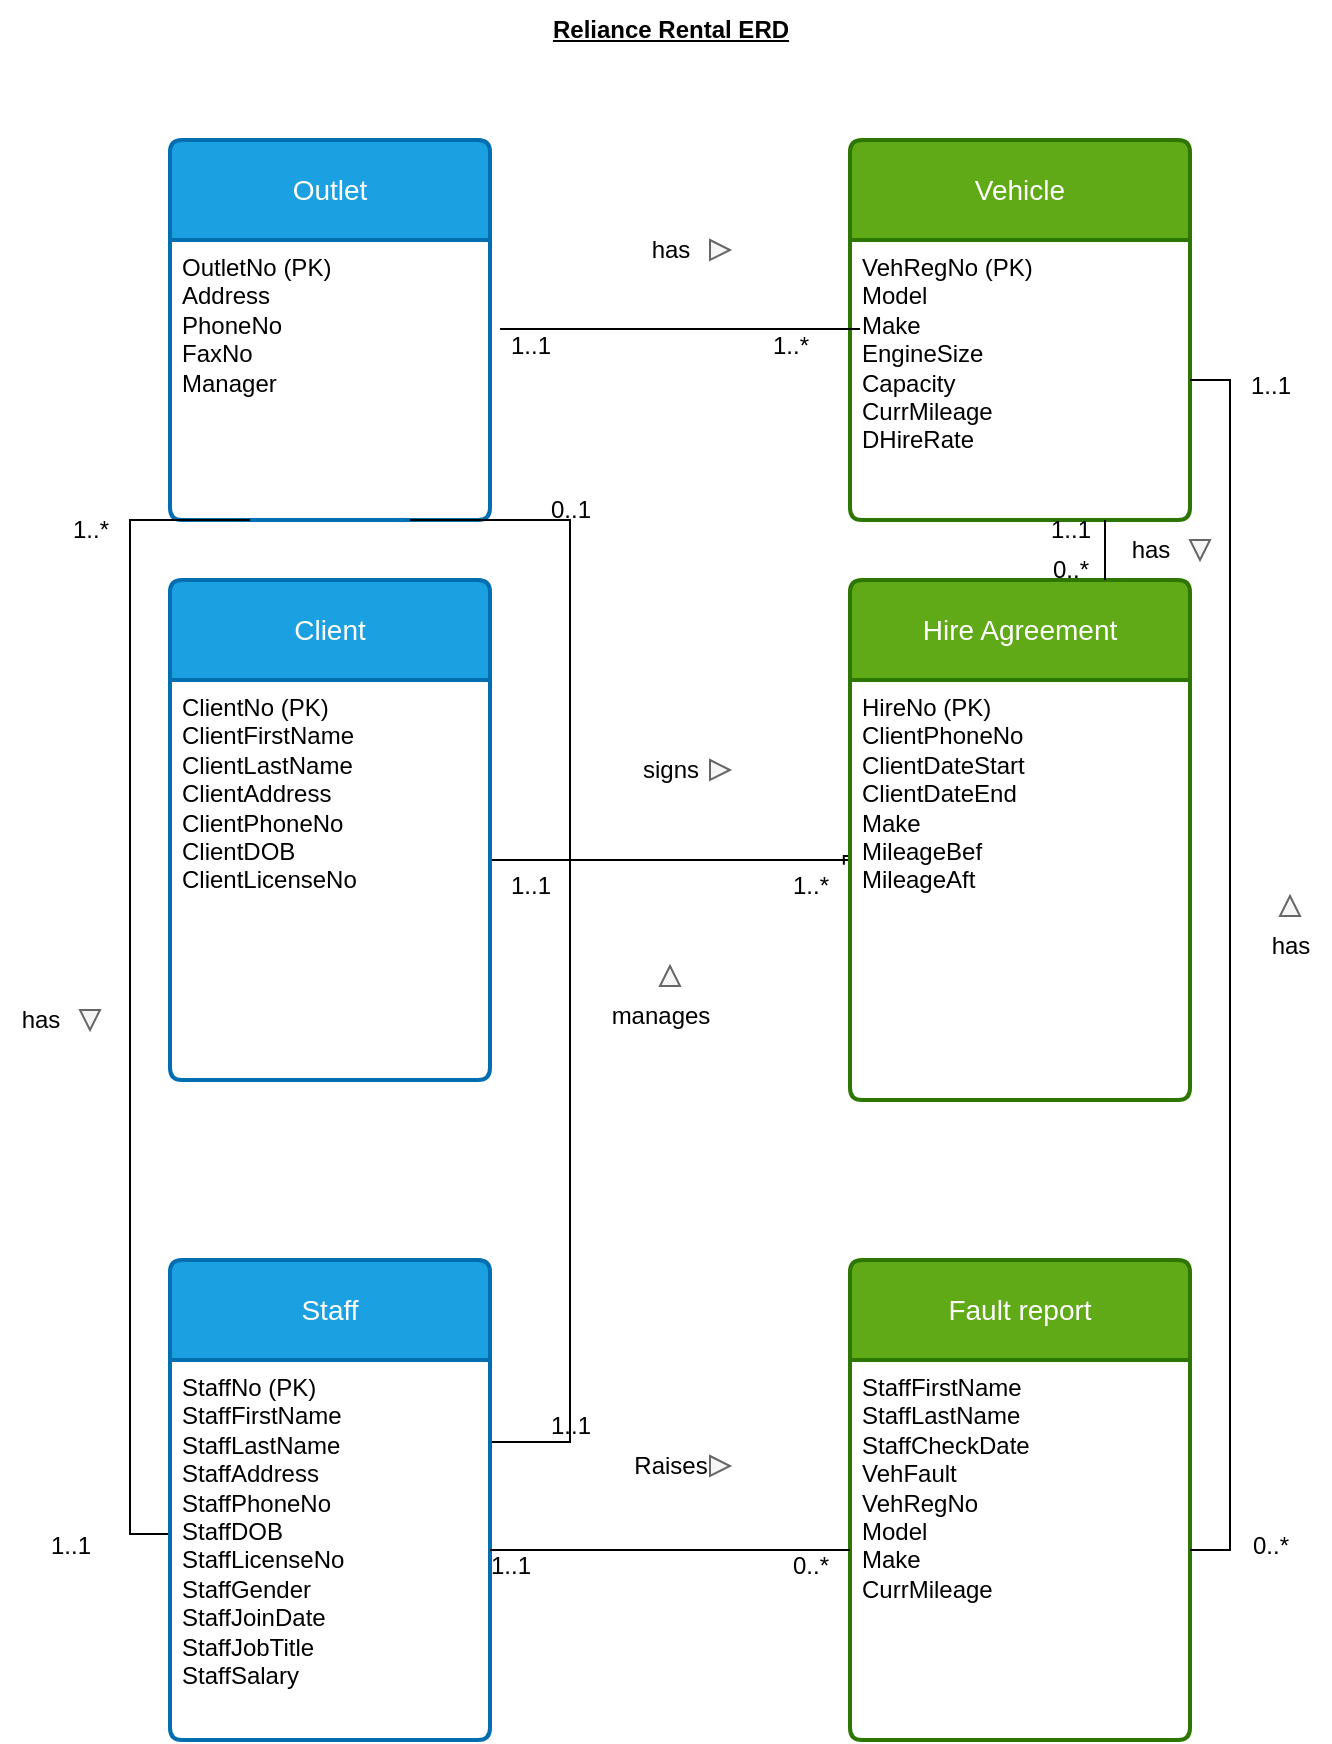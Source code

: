 <mxfile version="26.2.14">
  <diagram name="Page-1" id="EvXEGyIBcJAEfif_iJMr">
    <mxGraphModel dx="1052" dy="564" grid="1" gridSize="10" guides="1" tooltips="1" connect="1" arrows="1" fold="1" page="1" pageScale="1" pageWidth="850" pageHeight="1100" math="0" shadow="0">
      <root>
        <mxCell id="0" />
        <mxCell id="1" parent="0" />
        <mxCell id="mhBv73R3IS9jV_CydRuE-1" value="Outlet" style="swimlane;childLayout=stackLayout;horizontal=1;startSize=50;horizontalStack=0;rounded=1;fontSize=14;fontStyle=0;strokeWidth=2;resizeParent=0;resizeLast=1;shadow=0;dashed=0;align=center;arcSize=4;whiteSpace=wrap;html=1;fillColor=#1ba1e2;fontColor=#ffffff;strokeColor=#006EAF;" vertex="1" parent="1">
          <mxGeometry x="170" y="110" width="160" height="190" as="geometry" />
        </mxCell>
        <mxCell id="mhBv73R3IS9jV_CydRuE-2" value="OutletNo (PK)&lt;div&gt;Address&lt;/div&gt;&lt;div&gt;PhoneNo&lt;/div&gt;&lt;div&gt;FaxNo&lt;/div&gt;&lt;div&gt;&lt;span&gt;&lt;font style=&quot;color: light-dark(rgb(0, 0, 0), rgb(102, 102, 255));&quot;&gt;Manager&lt;/font&gt;&lt;/span&gt;&lt;/div&gt;" style="align=left;strokeColor=none;fillColor=none;spacingLeft=4;spacingRight=4;fontSize=12;verticalAlign=top;resizable=0;rotatable=0;part=1;html=1;whiteSpace=wrap;" vertex="1" parent="mhBv73R3IS9jV_CydRuE-1">
          <mxGeometry y="50" width="160" height="140" as="geometry" />
        </mxCell>
        <mxCell id="mhBv73R3IS9jV_CydRuE-3" value="Vehicle" style="swimlane;childLayout=stackLayout;horizontal=1;startSize=50;horizontalStack=0;rounded=1;fontSize=14;fontStyle=0;strokeWidth=2;resizeParent=0;resizeLast=1;shadow=0;dashed=0;align=center;arcSize=4;whiteSpace=wrap;html=1;fillColor=#60a917;fontColor=#ffffff;strokeColor=#2D7600;" vertex="1" parent="1">
          <mxGeometry x="510" y="110" width="170" height="190" as="geometry" />
        </mxCell>
        <mxCell id="mhBv73R3IS9jV_CydRuE-4" value="VehRegNo (PK)&lt;div&gt;Model&lt;/div&gt;&lt;div&gt;Make&lt;/div&gt;&lt;div&gt;EngineSize&lt;/div&gt;&lt;div&gt;Capacity&lt;/div&gt;&lt;div&gt;CurrMileage&lt;/div&gt;&lt;div&gt;DHireRate&lt;/div&gt;" style="align=left;strokeColor=none;fillColor=none;spacingLeft=4;spacingRight=4;fontSize=12;verticalAlign=top;resizable=0;rotatable=0;part=1;html=1;whiteSpace=wrap;" vertex="1" parent="mhBv73R3IS9jV_CydRuE-3">
          <mxGeometry y="50" width="170" height="140" as="geometry" />
        </mxCell>
        <mxCell id="mhBv73R3IS9jV_CydRuE-5" value="&lt;u&gt;&lt;b&gt;Reliance Rental ERD&lt;/b&gt;&lt;/u&gt;" style="text;html=1;align=center;verticalAlign=middle;resizable=0;points=[];autosize=1;strokeColor=none;fillColor=none;" vertex="1" parent="1">
          <mxGeometry x="350" y="40" width="140" height="30" as="geometry" />
        </mxCell>
        <mxCell id="mhBv73R3IS9jV_CydRuE-9" style="edgeStyle=orthogonalEdgeStyle;rounded=0;orthogonalLoop=1;jettySize=auto;html=1;entryX=-0.018;entryY=0.44;entryDx=0;entryDy=0;endArrow=none;startFill=0;entryPerimeter=0;" edge="1" parent="1" source="mhBv73R3IS9jV_CydRuE-15" target="mhBv73R3IS9jV_CydRuE-17">
          <mxGeometry relative="1" as="geometry">
            <Array as="points">
              <mxPoint x="510" y="470" />
              <mxPoint x="510" y="468" />
            </Array>
          </mxGeometry>
        </mxCell>
        <mxCell id="mhBv73R3IS9jV_CydRuE-10" value="has" style="text;html=1;align=center;verticalAlign=middle;resizable=0;points=[];autosize=1;strokeColor=none;fillColor=none;" vertex="1" parent="1">
          <mxGeometry x="400" y="150" width="40" height="30" as="geometry" />
        </mxCell>
        <mxCell id="mhBv73R3IS9jV_CydRuE-11" value="" style="triangle;whiteSpace=wrap;html=1;fillColor=light-dark(#F5F5F5,#1A1919);fontColor=#333333;strokeColor=#666666;" vertex="1" parent="1">
          <mxGeometry x="440" y="160" width="10" height="10" as="geometry" />
        </mxCell>
        <mxCell id="mhBv73R3IS9jV_CydRuE-12" value="1..*" style="text;html=1;align=center;verticalAlign=middle;resizable=0;points=[];autosize=1;strokeColor=none;fillColor=none;" vertex="1" parent="1">
          <mxGeometry x="460" y="198" width="40" height="30" as="geometry" />
        </mxCell>
        <mxCell id="mhBv73R3IS9jV_CydRuE-13" value="1..1" style="text;html=1;align=center;verticalAlign=middle;resizable=0;points=[];autosize=1;strokeColor=none;fillColor=none;" vertex="1" parent="1">
          <mxGeometry x="330" y="198" width="40" height="30" as="geometry" />
        </mxCell>
        <mxCell id="mhBv73R3IS9jV_CydRuE-52" style="edgeStyle=orthogonalEdgeStyle;rounded=0;orthogonalLoop=1;jettySize=auto;html=1;exitX=-0.006;exitY=0.458;exitDx=0;exitDy=0;entryX=0.25;entryY=1;entryDx=0;entryDy=0;endArrow=none;startFill=0;exitPerimeter=0;" edge="1" parent="1" source="mhBv73R3IS9jV_CydRuE-24" target="mhBv73R3IS9jV_CydRuE-2">
          <mxGeometry relative="1" as="geometry">
            <Array as="points">
              <mxPoint x="150" y="807" />
              <mxPoint x="150" y="300" />
            </Array>
          </mxGeometry>
        </mxCell>
        <mxCell id="mhBv73R3IS9jV_CydRuE-14" value="Client" style="swimlane;childLayout=stackLayout;horizontal=1;startSize=50;horizontalStack=0;rounded=1;fontSize=14;fontStyle=0;strokeWidth=2;resizeParent=0;resizeLast=1;shadow=0;dashed=0;align=center;arcSize=4;whiteSpace=wrap;html=1;fillColor=#1ba1e2;fontColor=#ffffff;strokeColor=#006EAF;" vertex="1" parent="1">
          <mxGeometry x="170" y="330" width="160" height="250" as="geometry" />
        </mxCell>
        <mxCell id="mhBv73R3IS9jV_CydRuE-15" value="&lt;div&gt;ClientNo (PK)&lt;/div&gt;&lt;div&gt;&lt;span style=&quot;background-color: transparent; color: light-dark(rgb(0, 0, 0), rgb(255, 255, 255));&quot;&gt;ClientFirstName&lt;/span&gt;&lt;/div&gt;&lt;div&gt;&lt;span style=&quot;background-color: transparent; color: light-dark(rgb(0, 0, 0), rgb(255, 255, 255));&quot;&gt;ClientLastName&lt;/span&gt;&lt;/div&gt;&lt;div&gt;&lt;span style=&quot;background-color: transparent; color: light-dark(rgb(0, 0, 0), rgb(255, 255, 255));&quot;&gt;ClientAddress&lt;/span&gt;&lt;/div&gt;&lt;div&gt;ClientPhoneNo&lt;/div&gt;&lt;div&gt;ClientDOB&lt;/div&gt;&lt;div&gt;ClientLicenseNo&lt;span style=&quot;white-space: pre;&quot;&gt;&#x9;&lt;/span&gt;&lt;/div&gt;" style="align=left;strokeColor=none;fillColor=none;spacingLeft=4;spacingRight=4;fontSize=12;verticalAlign=top;resizable=0;rotatable=0;part=1;html=1;whiteSpace=wrap;" vertex="1" parent="mhBv73R3IS9jV_CydRuE-14">
          <mxGeometry y="50" width="160" height="200" as="geometry" />
        </mxCell>
        <mxCell id="mhBv73R3IS9jV_CydRuE-16" value="Hire Agreement" style="swimlane;childLayout=stackLayout;horizontal=1;startSize=50;horizontalStack=0;rounded=1;fontSize=14;fontStyle=0;strokeWidth=2;resizeParent=0;resizeLast=1;shadow=0;dashed=0;align=center;arcSize=4;whiteSpace=wrap;html=1;fillColor=#60a917;fontColor=#ffffff;strokeColor=#2D7600;" vertex="1" parent="1">
          <mxGeometry x="510" y="330" width="170" height="260" as="geometry" />
        </mxCell>
        <mxCell id="mhBv73R3IS9jV_CydRuE-17" value="HireNo (PK)&lt;div&gt;ClientPhoneNo&lt;/div&gt;&lt;div&gt;ClientDateStart&lt;/div&gt;&lt;div&gt;ClientDateEnd&lt;/div&gt;&lt;div&gt;Make&lt;/div&gt;&lt;div&gt;MileageBef&lt;/div&gt;&lt;div&gt;MileageAft&lt;/div&gt;" style="align=left;strokeColor=none;fillColor=none;spacingLeft=4;spacingRight=4;fontSize=12;verticalAlign=top;resizable=0;rotatable=0;part=1;html=1;whiteSpace=wrap;" vertex="1" parent="mhBv73R3IS9jV_CydRuE-16">
          <mxGeometry y="50" width="170" height="210" as="geometry" />
        </mxCell>
        <mxCell id="mhBv73R3IS9jV_CydRuE-23" value="Staff" style="swimlane;childLayout=stackLayout;horizontal=1;startSize=50;horizontalStack=0;rounded=1;fontSize=14;fontStyle=0;strokeWidth=2;resizeParent=0;resizeLast=1;shadow=0;dashed=0;align=center;arcSize=4;whiteSpace=wrap;html=1;fillColor=#1ba1e2;fontColor=#ffffff;strokeColor=#006EAF;" vertex="1" parent="1">
          <mxGeometry x="170" y="670" width="160" height="240" as="geometry" />
        </mxCell>
        <mxCell id="mhBv73R3IS9jV_CydRuE-24" value="StaffNo (PK)&lt;div&gt;StaffFirstName&lt;/div&gt;&lt;div&gt;StaffLastName&lt;/div&gt;&lt;div&gt;StaffAddress&lt;/div&gt;&lt;div&gt;StaffPhoneNo&lt;/div&gt;&lt;div&gt;StaffDOB&lt;/div&gt;&lt;div&gt;StaffLicenseNo&lt;/div&gt;&lt;div&gt;StaffGender&lt;/div&gt;&lt;div&gt;StaffJoinDate&lt;/div&gt;&lt;div&gt;StaffJobTitle&lt;/div&gt;&lt;div&gt;StaffSalary&lt;/div&gt;" style="align=left;strokeColor=none;fillColor=none;spacingLeft=4;spacingRight=4;fontSize=12;verticalAlign=top;resizable=0;rotatable=0;part=1;html=1;whiteSpace=wrap;" vertex="1" parent="mhBv73R3IS9jV_CydRuE-23">
          <mxGeometry y="50" width="160" height="190" as="geometry" />
        </mxCell>
        <mxCell id="mhBv73R3IS9jV_CydRuE-25" value="Fault report" style="swimlane;childLayout=stackLayout;horizontal=1;startSize=50;horizontalStack=0;rounded=1;fontSize=14;fontStyle=0;strokeWidth=2;resizeParent=0;resizeLast=1;shadow=0;dashed=0;align=center;arcSize=4;whiteSpace=wrap;html=1;fillColor=#60a917;fontColor=#ffffff;strokeColor=#2D7600;" vertex="1" parent="1">
          <mxGeometry x="510" y="670" width="170" height="240" as="geometry" />
        </mxCell>
        <mxCell id="mhBv73R3IS9jV_CydRuE-26" value="StaffFirstName&lt;div&gt;StaffLastName&lt;/div&gt;&lt;div&gt;StaffCheckDate&lt;/div&gt;&lt;div&gt;VehFault&lt;/div&gt;&lt;div&gt;VehRegNo&lt;/div&gt;&lt;div&gt;Model&lt;/div&gt;&lt;div&gt;Make&lt;/div&gt;&lt;div&gt;CurrMileage&lt;/div&gt;" style="align=left;strokeColor=none;fillColor=none;spacingLeft=4;spacingRight=4;fontSize=12;verticalAlign=top;resizable=0;rotatable=0;part=1;html=1;whiteSpace=wrap;" vertex="1" parent="mhBv73R3IS9jV_CydRuE-25">
          <mxGeometry y="50" width="170" height="190" as="geometry" />
        </mxCell>
        <mxCell id="mhBv73R3IS9jV_CydRuE-33" style="edgeStyle=orthogonalEdgeStyle;rounded=0;orthogonalLoop=1;jettySize=auto;html=1;exitX=1;exitY=0.25;exitDx=0;exitDy=0;entryX=0;entryY=0.25;entryDx=0;entryDy=0;endArrow=none;startFill=0;" edge="1" parent="1">
          <mxGeometry relative="1" as="geometry">
            <mxPoint x="335" y="204.5" as="sourcePoint" />
            <mxPoint x="515" y="204.5" as="targetPoint" />
          </mxGeometry>
        </mxCell>
        <mxCell id="mhBv73R3IS9jV_CydRuE-34" value="" style="triangle;whiteSpace=wrap;html=1;fillColor=light-dark(#F5F5F5,#1A1919);fontColor=#333333;strokeColor=#666666;" vertex="1" parent="1">
          <mxGeometry x="440" y="420" width="10" height="10" as="geometry" />
        </mxCell>
        <mxCell id="mhBv73R3IS9jV_CydRuE-35" value="signs" style="text;html=1;align=center;verticalAlign=middle;resizable=0;points=[];autosize=1;strokeColor=none;fillColor=none;" vertex="1" parent="1">
          <mxGeometry x="395" y="410" width="50" height="30" as="geometry" />
        </mxCell>
        <mxCell id="mhBv73R3IS9jV_CydRuE-36" value="&lt;div&gt;1..*&lt;/div&gt;" style="text;html=1;align=center;verticalAlign=middle;resizable=0;points=[];autosize=1;strokeColor=none;fillColor=none;" vertex="1" parent="1">
          <mxGeometry x="470" y="468" width="40" height="30" as="geometry" />
        </mxCell>
        <mxCell id="mhBv73R3IS9jV_CydRuE-37" value="1..1" style="text;html=1;align=center;verticalAlign=middle;resizable=0;points=[];autosize=1;strokeColor=none;fillColor=none;" vertex="1" parent="1">
          <mxGeometry x="330" y="468" width="40" height="30" as="geometry" />
        </mxCell>
        <mxCell id="mhBv73R3IS9jV_CydRuE-42" style="edgeStyle=orthogonalEdgeStyle;rounded=0;orthogonalLoop=1;jettySize=auto;html=1;exitX=1;exitY=0.5;exitDx=0;exitDy=0;entryX=0;entryY=0.5;entryDx=0;entryDy=0;startArrow=none;startFill=0;endArrow=none;" edge="1" parent="1" source="mhBv73R3IS9jV_CydRuE-24" target="mhBv73R3IS9jV_CydRuE-26">
          <mxGeometry relative="1" as="geometry" />
        </mxCell>
        <mxCell id="mhBv73R3IS9jV_CydRuE-43" value="Raises" style="text;html=1;align=center;verticalAlign=middle;resizable=0;points=[];autosize=1;strokeColor=none;fillColor=none;" vertex="1" parent="1">
          <mxGeometry x="390" y="758" width="60" height="30" as="geometry" />
        </mxCell>
        <mxCell id="mhBv73R3IS9jV_CydRuE-44" value="" style="triangle;whiteSpace=wrap;html=1;fillColor=light-dark(#F5F5F5,#1A1919);fontColor=#333333;strokeColor=#666666;" vertex="1" parent="1">
          <mxGeometry x="440" y="768" width="10" height="10" as="geometry" />
        </mxCell>
        <mxCell id="mhBv73R3IS9jV_CydRuE-45" value="1..1" style="text;html=1;align=center;verticalAlign=middle;resizable=0;points=[];autosize=1;strokeColor=none;fillColor=none;" vertex="1" parent="1">
          <mxGeometry x="320" y="808" width="40" height="30" as="geometry" />
        </mxCell>
        <mxCell id="mhBv73R3IS9jV_CydRuE-46" value="0..*" style="text;html=1;align=center;verticalAlign=middle;resizable=0;points=[];autosize=1;strokeColor=none;fillColor=none;" vertex="1" parent="1">
          <mxGeometry x="470" y="808" width="40" height="30" as="geometry" />
        </mxCell>
        <mxCell id="mhBv73R3IS9jV_CydRuE-47" style="edgeStyle=orthogonalEdgeStyle;rounded=0;orthogonalLoop=1;jettySize=auto;html=1;exitX=1;exitY=0.5;exitDx=0;exitDy=0;entryX=1;entryY=0.5;entryDx=0;entryDy=0;endArrow=none;startFill=0;" edge="1" parent="1" source="mhBv73R3IS9jV_CydRuE-26" target="mhBv73R3IS9jV_CydRuE-4">
          <mxGeometry relative="1" as="geometry" />
        </mxCell>
        <mxCell id="mhBv73R3IS9jV_CydRuE-48" value="1..1" style="text;html=1;align=center;verticalAlign=middle;resizable=0;points=[];autosize=1;strokeColor=none;fillColor=none;" vertex="1" parent="1">
          <mxGeometry x="700" y="218" width="40" height="30" as="geometry" />
        </mxCell>
        <mxCell id="mhBv73R3IS9jV_CydRuE-49" value="0..*" style="text;html=1;align=center;verticalAlign=middle;resizable=0;points=[];autosize=1;strokeColor=none;fillColor=none;" vertex="1" parent="1">
          <mxGeometry x="700" y="798" width="40" height="30" as="geometry" />
        </mxCell>
        <mxCell id="mhBv73R3IS9jV_CydRuE-50" value="has" style="text;html=1;align=center;verticalAlign=middle;resizable=0;points=[];autosize=1;strokeColor=none;fillColor=none;" vertex="1" parent="1">
          <mxGeometry x="710" y="498" width="40" height="30" as="geometry" />
        </mxCell>
        <mxCell id="mhBv73R3IS9jV_CydRuE-51" value="" style="triangle;whiteSpace=wrap;html=1;fillColor=light-dark(#F5F5F5,#1A1919);fontColor=#333333;strokeColor=#666666;rotation=-90;" vertex="1" parent="1">
          <mxGeometry x="725" y="488" width="10" height="10" as="geometry" />
        </mxCell>
        <mxCell id="mhBv73R3IS9jV_CydRuE-53" style="edgeStyle=orthogonalEdgeStyle;rounded=0;orthogonalLoop=1;jettySize=auto;html=1;exitX=0.75;exitY=1;exitDx=0;exitDy=0;entryX=1.006;entryY=0.216;entryDx=0;entryDy=0;endArrow=none;startFill=0;entryPerimeter=0;" edge="1" parent="1" source="mhBv73R3IS9jV_CydRuE-2" target="mhBv73R3IS9jV_CydRuE-24">
          <mxGeometry relative="1" as="geometry">
            <Array as="points">
              <mxPoint x="370" y="300" />
              <mxPoint x="370" y="761" />
            </Array>
          </mxGeometry>
        </mxCell>
        <mxCell id="mhBv73R3IS9jV_CydRuE-54" value="0..1" style="text;html=1;align=center;verticalAlign=middle;resizable=0;points=[];autosize=1;strokeColor=none;fillColor=none;" vertex="1" parent="1">
          <mxGeometry x="350" y="280" width="40" height="30" as="geometry" />
        </mxCell>
        <mxCell id="mhBv73R3IS9jV_CydRuE-55" value="1..1" style="text;html=1;align=center;verticalAlign=middle;resizable=0;points=[];autosize=1;strokeColor=none;fillColor=none;" vertex="1" parent="1">
          <mxGeometry x="350" y="738" width="40" height="30" as="geometry" />
        </mxCell>
        <mxCell id="mhBv73R3IS9jV_CydRuE-56" value="manages" style="text;html=1;align=center;verticalAlign=middle;resizable=0;points=[];autosize=1;strokeColor=none;fillColor=none;" vertex="1" parent="1">
          <mxGeometry x="380" y="533" width="70" height="30" as="geometry" />
        </mxCell>
        <mxCell id="mhBv73R3IS9jV_CydRuE-57" value="" style="triangle;whiteSpace=wrap;html=1;fillColor=light-dark(#F5F5F5,#1A1919);fontColor=#333333;strokeColor=#666666;rotation=-90;" vertex="1" parent="1">
          <mxGeometry x="415" y="523" width="10" height="10" as="geometry" />
        </mxCell>
        <mxCell id="mhBv73R3IS9jV_CydRuE-58" value="1..1" style="text;html=1;align=center;verticalAlign=middle;resizable=0;points=[];autosize=1;strokeColor=none;fillColor=none;" vertex="1" parent="1">
          <mxGeometry x="100" y="798" width="40" height="30" as="geometry" />
        </mxCell>
        <mxCell id="mhBv73R3IS9jV_CydRuE-59" value="1..*" style="text;html=1;align=center;verticalAlign=middle;resizable=0;points=[];autosize=1;strokeColor=none;fillColor=none;" vertex="1" parent="1">
          <mxGeometry x="110" y="290" width="40" height="30" as="geometry" />
        </mxCell>
        <mxCell id="mhBv73R3IS9jV_CydRuE-60" value="has" style="text;html=1;align=center;verticalAlign=middle;resizable=0;points=[];autosize=1;strokeColor=none;fillColor=none;" vertex="1" parent="1">
          <mxGeometry x="85" y="535" width="40" height="30" as="geometry" />
        </mxCell>
        <mxCell id="mhBv73R3IS9jV_CydRuE-61" value="" style="triangle;whiteSpace=wrap;html=1;fillColor=light-dark(#F5F5F5,#1A1919);fontColor=#333333;strokeColor=#666666;rotation=90;" vertex="1" parent="1">
          <mxGeometry x="125" y="545" width="10" height="10" as="geometry" />
        </mxCell>
        <mxCell id="mhBv73R3IS9jV_CydRuE-71" style="edgeStyle=orthogonalEdgeStyle;rounded=0;orthogonalLoop=1;jettySize=auto;html=1;exitX=0.75;exitY=1;exitDx=0;exitDy=0;entryX=0.75;entryY=0;entryDx=0;entryDy=0;endArrow=none;startFill=0;" edge="1" parent="1" source="mhBv73R3IS9jV_CydRuE-4" target="mhBv73R3IS9jV_CydRuE-16">
          <mxGeometry relative="1" as="geometry" />
        </mxCell>
        <mxCell id="mhBv73R3IS9jV_CydRuE-72" value="1..1" style="text;html=1;align=center;verticalAlign=middle;resizable=0;points=[];autosize=1;strokeColor=none;fillColor=none;" vertex="1" parent="1">
          <mxGeometry x="600" y="290" width="40" height="30" as="geometry" />
        </mxCell>
        <mxCell id="mhBv73R3IS9jV_CydRuE-73" value="0..*" style="text;html=1;align=center;verticalAlign=middle;resizable=0;points=[];autosize=1;strokeColor=none;fillColor=none;" vertex="1" parent="1">
          <mxGeometry x="600" y="310" width="40" height="30" as="geometry" />
        </mxCell>
        <mxCell id="mhBv73R3IS9jV_CydRuE-74" value="has" style="text;html=1;align=center;verticalAlign=middle;resizable=0;points=[];autosize=1;strokeColor=none;fillColor=none;" vertex="1" parent="1">
          <mxGeometry x="640" y="300" width="40" height="30" as="geometry" />
        </mxCell>
        <mxCell id="mhBv73R3IS9jV_CydRuE-75" value="" style="triangle;whiteSpace=wrap;html=1;fillColor=light-dark(#F5F5F5,#1A1919);fontColor=#333333;strokeColor=#666666;rotation=90;" vertex="1" parent="1">
          <mxGeometry x="680" y="310" width="10" height="10" as="geometry" />
        </mxCell>
      </root>
    </mxGraphModel>
  </diagram>
</mxfile>

